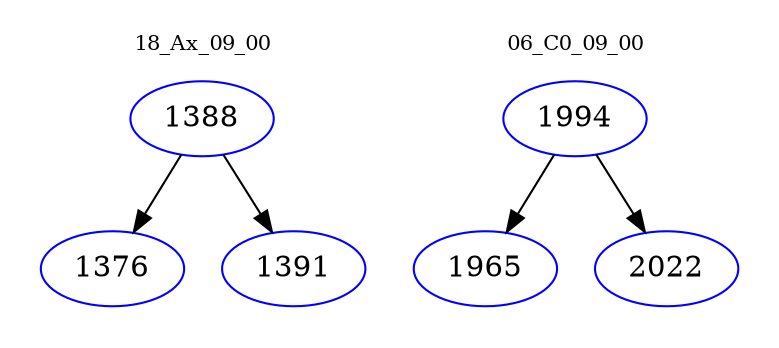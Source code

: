 digraph{
subgraph cluster_0 {
color = white
label = "18_Ax_09_00";
fontsize=10;
T0_1388 [label="1388", color="blue"]
T0_1388 -> T0_1376 [color="black"]
T0_1376 [label="1376", color="blue"]
T0_1388 -> T0_1391 [color="black"]
T0_1391 [label="1391", color="blue"]
}
subgraph cluster_1 {
color = white
label = "06_C0_09_00";
fontsize=10;
T1_1994 [label="1994", color="blue"]
T1_1994 -> T1_1965 [color="black"]
T1_1965 [label="1965", color="blue"]
T1_1994 -> T1_2022 [color="black"]
T1_2022 [label="2022", color="blue"]
}
}
